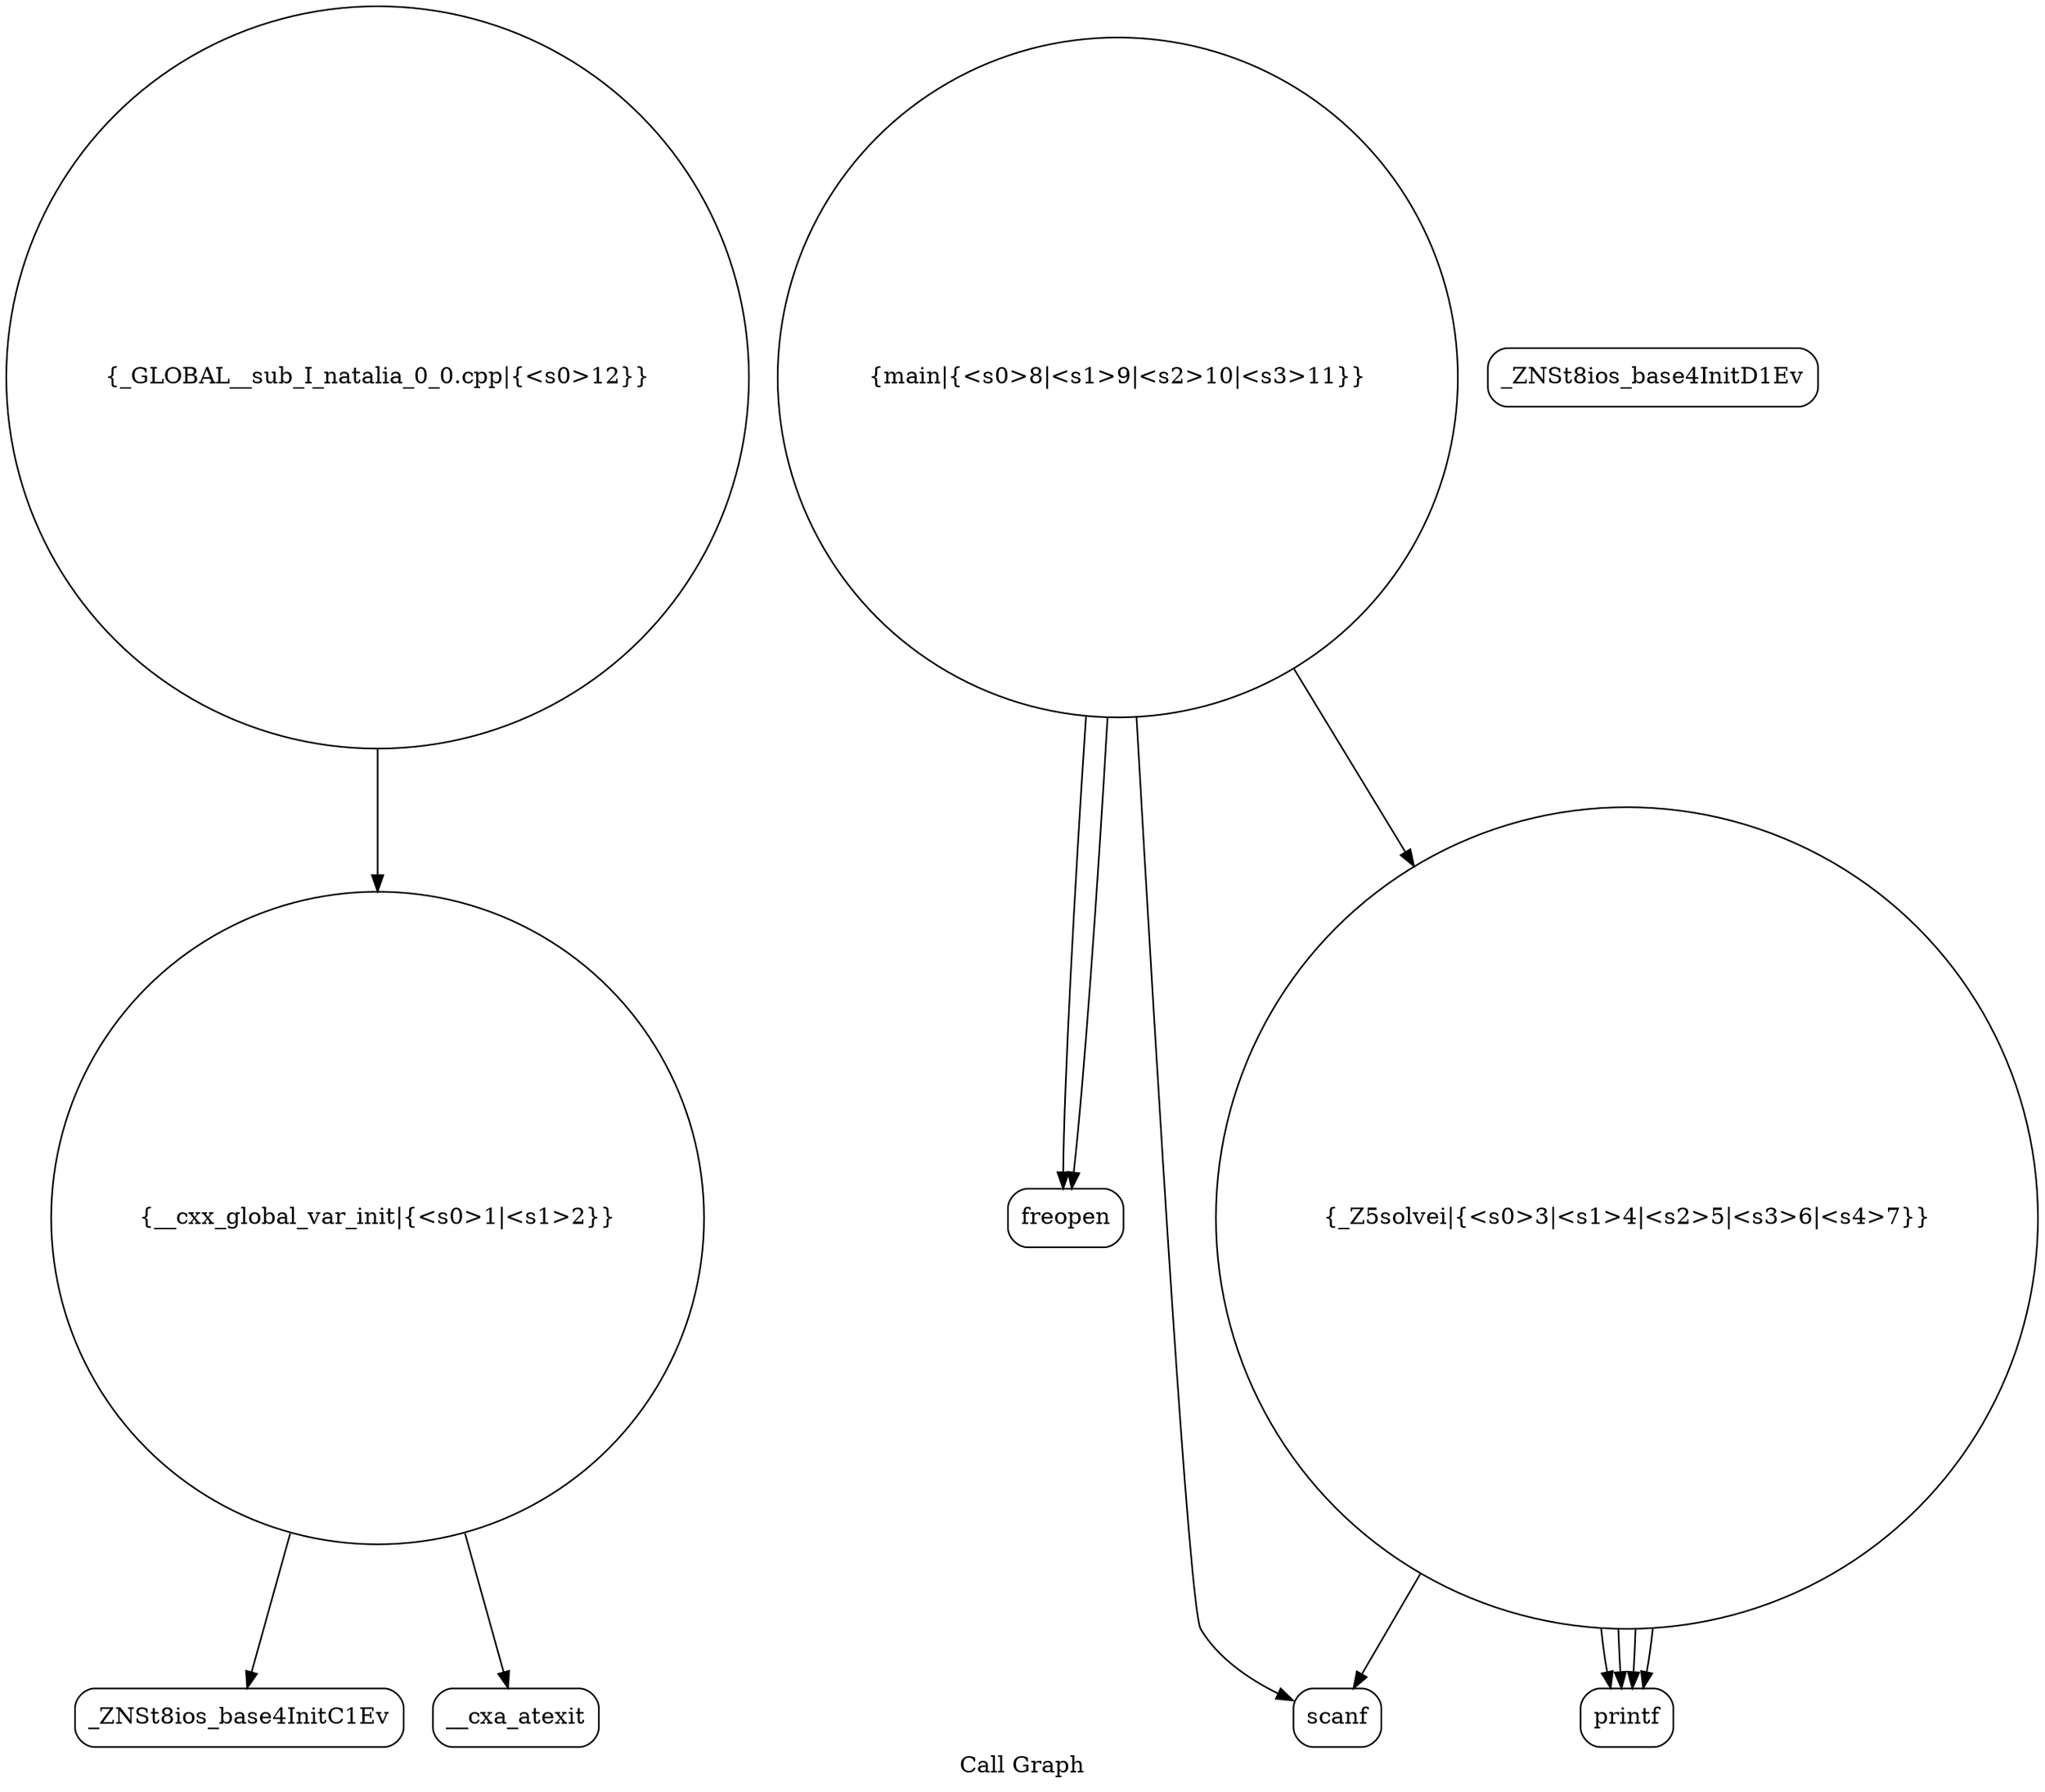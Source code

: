digraph "Call Graph" {
	label="Call Graph";

	Node0x55c5dafbdce0 [shape=record,shape=circle,label="{__cxx_global_var_init|{<s0>1|<s1>2}}"];
	Node0x55c5dafbdce0:s0 -> Node0x55c5dafbe170[color=black];
	Node0x55c5dafbdce0:s1 -> Node0x55c5dafbe270[color=black];
	Node0x55c5dafbe470 [shape=record,shape=circle,label="{main|{<s0>8|<s1>9|<s2>10|<s3>11}}"];
	Node0x55c5dafbe470:s0 -> Node0x55c5dafbe4f0[color=black];
	Node0x55c5dafbe470:s1 -> Node0x55c5dafbe4f0[color=black];
	Node0x55c5dafbe470:s2 -> Node0x55c5dafbe3f0[color=black];
	Node0x55c5dafbe470:s3 -> Node0x55c5dafbe2f0[color=black];
	Node0x55c5dafbe1f0 [shape=record,shape=Mrecord,label="{_ZNSt8ios_base4InitD1Ev}"];
	Node0x55c5dafbe570 [shape=record,shape=circle,label="{_GLOBAL__sub_I_natalia_0_0.cpp|{<s0>12}}"];
	Node0x55c5dafbe570:s0 -> Node0x55c5dafbdce0[color=black];
	Node0x55c5dafbe2f0 [shape=record,shape=circle,label="{_Z5solvei|{<s0>3|<s1>4|<s2>5|<s3>6|<s4>7}}"];
	Node0x55c5dafbe2f0:s0 -> Node0x55c5dafbe370[color=black];
	Node0x55c5dafbe2f0:s1 -> Node0x55c5dafbe3f0[color=black];
	Node0x55c5dafbe2f0:s2 -> Node0x55c5dafbe370[color=black];
	Node0x55c5dafbe2f0:s3 -> Node0x55c5dafbe370[color=black];
	Node0x55c5dafbe2f0:s4 -> Node0x55c5dafbe370[color=black];
	Node0x55c5dafbe3f0 [shape=record,shape=Mrecord,label="{scanf}"];
	Node0x55c5dafbe170 [shape=record,shape=Mrecord,label="{_ZNSt8ios_base4InitC1Ev}"];
	Node0x55c5dafbe4f0 [shape=record,shape=Mrecord,label="{freopen}"];
	Node0x55c5dafbe270 [shape=record,shape=Mrecord,label="{__cxa_atexit}"];
	Node0x55c5dafbe370 [shape=record,shape=Mrecord,label="{printf}"];
}
